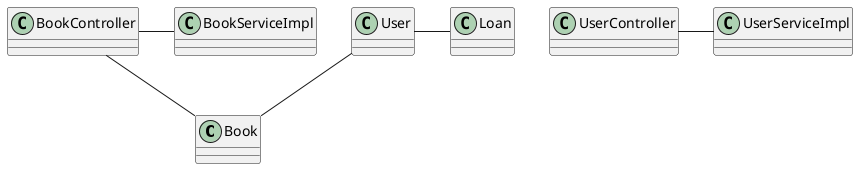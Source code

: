 @startuml



class Book {
}

class BookController {

}

class BookServiceImpl {
}

class User {}
class UserController {}
class UserServiceImpl {}

class Loan {}



BookController - BookServiceImpl
BookController -- Book

User -- Book
User - Loan
UserController - UserServiceImpl








@enduml
